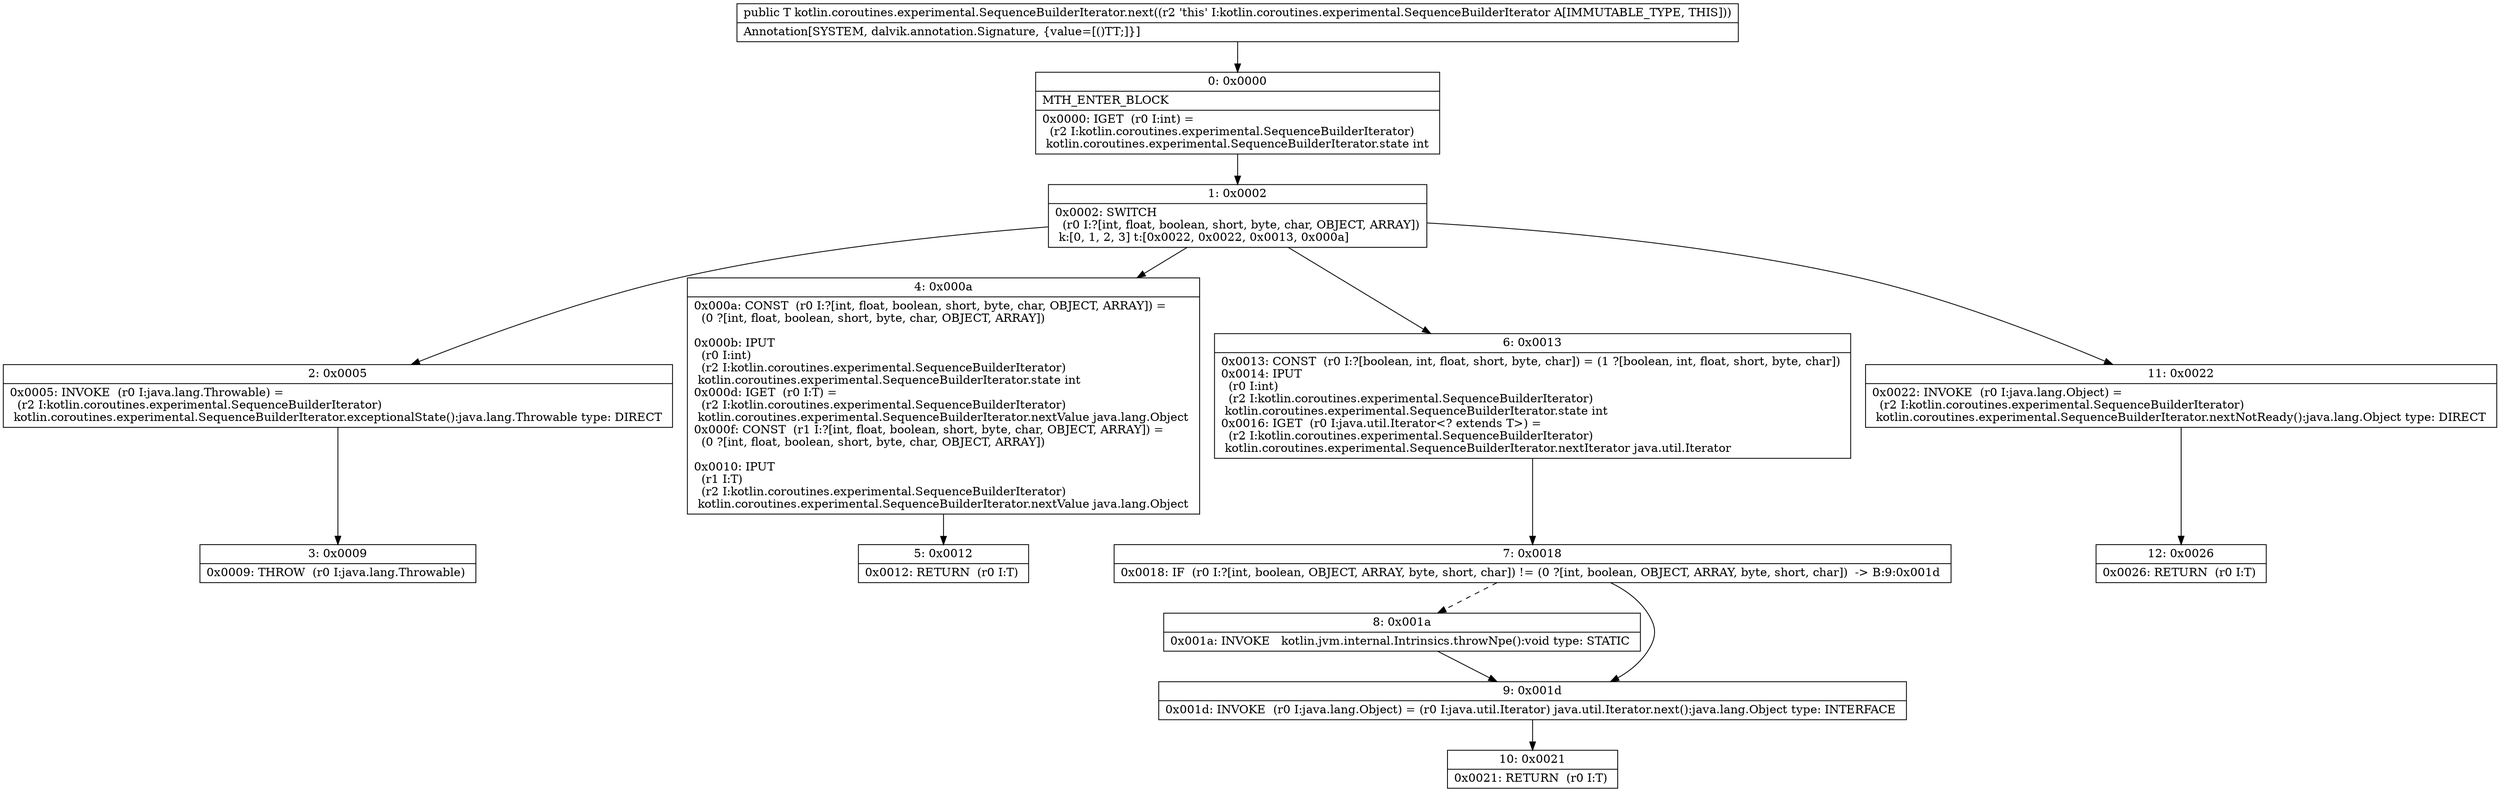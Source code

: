 digraph "CFG forkotlin.coroutines.experimental.SequenceBuilderIterator.next()Ljava\/lang\/Object;" {
Node_0 [shape=record,label="{0\:\ 0x0000|MTH_ENTER_BLOCK\l|0x0000: IGET  (r0 I:int) = \l  (r2 I:kotlin.coroutines.experimental.SequenceBuilderIterator)\l kotlin.coroutines.experimental.SequenceBuilderIterator.state int \l}"];
Node_1 [shape=record,label="{1\:\ 0x0002|0x0002: SWITCH  \l  (r0 I:?[int, float, boolean, short, byte, char, OBJECT, ARRAY])\l k:[0, 1, 2, 3] t:[0x0022, 0x0022, 0x0013, 0x000a] \l}"];
Node_2 [shape=record,label="{2\:\ 0x0005|0x0005: INVOKE  (r0 I:java.lang.Throwable) = \l  (r2 I:kotlin.coroutines.experimental.SequenceBuilderIterator)\l kotlin.coroutines.experimental.SequenceBuilderIterator.exceptionalState():java.lang.Throwable type: DIRECT \l}"];
Node_3 [shape=record,label="{3\:\ 0x0009|0x0009: THROW  (r0 I:java.lang.Throwable) \l}"];
Node_4 [shape=record,label="{4\:\ 0x000a|0x000a: CONST  (r0 I:?[int, float, boolean, short, byte, char, OBJECT, ARRAY]) = \l  (0 ?[int, float, boolean, short, byte, char, OBJECT, ARRAY])\l \l0x000b: IPUT  \l  (r0 I:int)\l  (r2 I:kotlin.coroutines.experimental.SequenceBuilderIterator)\l kotlin.coroutines.experimental.SequenceBuilderIterator.state int \l0x000d: IGET  (r0 I:T) = \l  (r2 I:kotlin.coroutines.experimental.SequenceBuilderIterator)\l kotlin.coroutines.experimental.SequenceBuilderIterator.nextValue java.lang.Object \l0x000f: CONST  (r1 I:?[int, float, boolean, short, byte, char, OBJECT, ARRAY]) = \l  (0 ?[int, float, boolean, short, byte, char, OBJECT, ARRAY])\l \l0x0010: IPUT  \l  (r1 I:T)\l  (r2 I:kotlin.coroutines.experimental.SequenceBuilderIterator)\l kotlin.coroutines.experimental.SequenceBuilderIterator.nextValue java.lang.Object \l}"];
Node_5 [shape=record,label="{5\:\ 0x0012|0x0012: RETURN  (r0 I:T) \l}"];
Node_6 [shape=record,label="{6\:\ 0x0013|0x0013: CONST  (r0 I:?[boolean, int, float, short, byte, char]) = (1 ?[boolean, int, float, short, byte, char]) \l0x0014: IPUT  \l  (r0 I:int)\l  (r2 I:kotlin.coroutines.experimental.SequenceBuilderIterator)\l kotlin.coroutines.experimental.SequenceBuilderIterator.state int \l0x0016: IGET  (r0 I:java.util.Iterator\<? extends T\>) = \l  (r2 I:kotlin.coroutines.experimental.SequenceBuilderIterator)\l kotlin.coroutines.experimental.SequenceBuilderIterator.nextIterator java.util.Iterator \l}"];
Node_7 [shape=record,label="{7\:\ 0x0018|0x0018: IF  (r0 I:?[int, boolean, OBJECT, ARRAY, byte, short, char]) != (0 ?[int, boolean, OBJECT, ARRAY, byte, short, char])  \-\> B:9:0x001d \l}"];
Node_8 [shape=record,label="{8\:\ 0x001a|0x001a: INVOKE   kotlin.jvm.internal.Intrinsics.throwNpe():void type: STATIC \l}"];
Node_9 [shape=record,label="{9\:\ 0x001d|0x001d: INVOKE  (r0 I:java.lang.Object) = (r0 I:java.util.Iterator) java.util.Iterator.next():java.lang.Object type: INTERFACE \l}"];
Node_10 [shape=record,label="{10\:\ 0x0021|0x0021: RETURN  (r0 I:T) \l}"];
Node_11 [shape=record,label="{11\:\ 0x0022|0x0022: INVOKE  (r0 I:java.lang.Object) = \l  (r2 I:kotlin.coroutines.experimental.SequenceBuilderIterator)\l kotlin.coroutines.experimental.SequenceBuilderIterator.nextNotReady():java.lang.Object type: DIRECT \l}"];
Node_12 [shape=record,label="{12\:\ 0x0026|0x0026: RETURN  (r0 I:T) \l}"];
MethodNode[shape=record,label="{public T kotlin.coroutines.experimental.SequenceBuilderIterator.next((r2 'this' I:kotlin.coroutines.experimental.SequenceBuilderIterator A[IMMUTABLE_TYPE, THIS]))  | Annotation[SYSTEM, dalvik.annotation.Signature, \{value=[()TT;]\}]\l}"];
MethodNode -> Node_0;
Node_0 -> Node_1;
Node_1 -> Node_2;
Node_1 -> Node_4;
Node_1 -> Node_6;
Node_1 -> Node_11;
Node_2 -> Node_3;
Node_4 -> Node_5;
Node_6 -> Node_7;
Node_7 -> Node_8[style=dashed];
Node_7 -> Node_9;
Node_8 -> Node_9;
Node_9 -> Node_10;
Node_11 -> Node_12;
}

